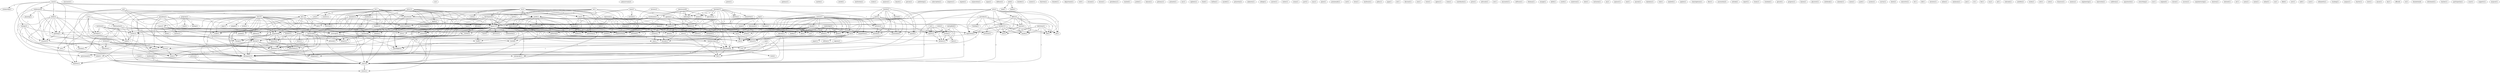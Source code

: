 digraph G {
  runs [ label="runs(3)" ];
  scholarship [ label="scholarship(1)" ];
  conference [ label="conference(5)" ];
  holds [ label="holds(2)" ];
  design [ label="design(3)" ];
  meeting [ label="meeting(1)" ];
  launch [ label="launch(1)" ];
  summer [ label="summer(2)" ];
  competition [ label="competition(1)" ];
  telephone [ label="telephone(1)" ];
  pasadena [ label="pasadena(1)" ];
  space [ label="space(72)" ];
  coverage [ label="coverage(5)" ];
  aerospace [ label="aerospace(12)" ];
  year [ label="year(19)" ];
  insurance [ label="insurance(1)" ];
  avenue [ label="avenue(2)" ];
  email [ label="email(2)" ];
  odyssey [ label="odyssey(1)" ];
  edu [ label="edu(3)" ];
  athena [ label="athena(1)" ];
  phone [ label="phone(1)" ];
  fax [ label="fax(3)" ];
  ma [ label="ma(2)" ];
  contact [ label="contact(1)" ];
  mit [ label="mit(3)" ];
  faq [ label="faq(3)" ];
  name [ label="name(1)" ];
  document [ label="document(1)" ];
  detail [ label="detail(1)" ];
  become [ label="become(1)" ];
  astronaut [ label="astronaut(1)" ];
  archive [ label="archive(1)" ];
  pub [ label="pub(1)" ];
  sz [ label="sz(1)" ];
  pennsylvania [ label="pennsylvania(3)" ];
  power [ label="power(1)" ];
  palomar [ label="palomar(1)" ];
  shuttle [ label="shuttle(2)" ];
  post [ label="post(2)" ];
  payload [ label="payload(1)" ];
  activity [ label="activity(2)" ];
  assessment [ label="assessment(1)" ];
  magazine [ label="magazine(6)" ];
  reports [ label="reports(1)" ];
  mission [ label="mission(3)" ];
  lindley [ label="lindley(1)" ];
  au [ label="au(1)" ];
  csiro [ label="csiro(1)" ];
  dit [ label="dit(1)" ];
  seattle [ label="seattle(1)" ];
  institute [ label="institute(5)" ];
  develops [ label="develops(1)" ];
  needed [ label="needed(2)" ];
  address [ label="address(2)" ];
  variety [ label="variety(2)" ];
  radio [ label="radio(1)" ];
  amateur [ label="amateur(1)" ];
  sewell [ label="sewell(1)" ];
  institution [ label="institution(1)" ];
  study [ label="study(1)" ];
  analysis [ label="analysis(1)" ];
  beach [ label="beach(1)" ];
  dc [ label="dc(1)" ];
  student [ label="student(5)" ];
  country [ label="country(1)" ];
  education [ label="education(4)" ];
  area [ label="area(2)" ];
  member [ label="member(2)" ];
  profit [ label="profit(3)" ];
  understanding [ label="understanding(1)" ];
  chapter [ label="chapter(4)" ];
  support [ label="support(2)" ];
  non [ label="non(2)" ];
  support [ label="support(2)" ];
  organization [ label="organization(4)" ];
  person [ label="person(1)" ];
  membership [ label="membership(10)" ];
  organisation [ label="organisation(2)" ];
  run [ label="run(1)" ];
  publishing [ label="publishing(1)" ];
  cambridge [ label="cambridge(2)" ];
  sw [ label="sw(1)" ];
  information [ label="information(5)" ];
  isu [ label="isu(2)" ];
  level [ label="level(1)" ];
  development [ label="development(7)" ];
  exploration [ label="exploration(4)" ];
  research [ label="research(6)" ];
  graduate [ label="graduate(1)" ];
  isunet [ label="isunet(1)" ];
  se [ label="se(1)" ];
  subscription [ label="subscription(1)" ];
  congress [ label="congress(1)" ];
  eugene [ label="eugene(1)" ];
  corporation [ label="corporation(1)" ];
  sagan [ label="sagan(1)" ];
  defense [ label="defense(2)" ];
  neill [ label="neill(2)" ];
  took [ label="took(1)" ];
  death [ label="death(1)" ];
  planning [ label="planning(1)" ];
  source [ label="source(2)" ];
  government [ label="government(2)" ];
  boulder [ label="boulder(1)" ];
  county [ label="county(1)" ];
  provides [ label="provides(3)" ];
  funding [ label="funding(1)" ];
  search [ label="search(2)" ];
  health [ label="health(1)" ];
  legislation [ label="legislation(2)" ];
  cost [ label="cost(1)" ];
  life [ label="life(2)" ];
  pasadena [ label="pasadena(1)" ];
  function [ label="function(1)" ];
  founder [ label="founder(1)" ];
  department [ label="department(1)" ];
  wsf [ label="wsf(1)" ];
  resume [ label="resume(1)" ];
  lesson [ label="lesson(1)" ];
  presidency [ label="presidency(1)" ];
  wanted [ label="wanted(1)" ];
  news [ label="news(12)" ];
  depth [ label="depth(2)" ];
  bi [ label="bi(2)" ];
  system [ label="system(2)" ];
  overview [ label="overview(1)" ];
  paragraph [ label="paragraph(1)" ];
  column [ label="column(1)" ];
  product [ label="product(1)" ];
  business [ label="business(6)" ];
  covers [ label="covers(1)" ];
  spaceflight [ label="spaceflight(3)" ];
  probe [ label="probe(1)" ];
  aviation [ label="aviation(2)" ];
  art [ label="art(1)" ];
  reference [ label="reference(1)" ];
  state [ label="state(1)" ];
  publishes [ label="publishes(10)" ];
  program [ label="program(2)" ];
  send [ label="send(1)" ];
  mining [ label="mining(1)" ];
  mass [ label="mass(2)" ];
  process [ label="process(2)" ];
  money [ label="money(2)" ];
  henson [ label="henson(1)" ];
  potomac [ label="potomac(1)" ];
  promote [ label="promote(1)" ];
  unc [ label="unc(1)" ];
  updates [ label="updates(1)" ];
  fund [ label="fund(1)" ];
  interstellar [ label="interstellar(2)" ];
  called [ label="called(1)" ];
  hotline [ label="hotline(1)" ];
  represent [ label="represent(1)" ];
  company [ label="company(1)" ];
  industry [ label="industry(5)" ];
  viewpoint [ label="viewpoint(1)" ];
  market [ label="market(1)" ];
  princeton [ label="princeton(3)" ];
  unknown [ label="unknown(1)" ];
  history [ label="history(1)" ];
  book [ label="book(1)" ];
  interest [ label="interest(3)" ];
  man [ label="man(1)" ];
  altitude [ label="altitude(1)" ];
  station [ label="station(2)" ];
  college [ label="college(1)" ];
  answer [ label="answer(1)" ];
  center [ label="center(1)" ];
  nj [ label="nj(2)" ];
  trade [ label="trade(1)" ];
  journal [ label="journal(7)" ];
  ocean [ label="ocean(1)" ];
  newsletter [ label="newsletter(8)" ];
  part [ label="part(2)" ];
  mac [ label="mac(1)" ];
  place [ label="place(1)" ];
  box [ label="box(10)" ];
  group [ label="group(7)" ];
  spacecraft [ label="spacecraft(2)" ];
  copy [ label="copy(1)" ];
  sail [ label="sail(1)" ];
  sample [ label="sample(1)" ];
  project [ label="project(1)" ];
  charge [ label="charge(1)" ];
  write [ label="write(1)" ];
  avenue [ label="avenue(1)" ];
  promenade [ label="promenade(1)" ];
  carl [ label="carl(1)" ];
  spacepac [ label="spacepac(4)" ];
  committee [ label="committee(1)" ];
  coordinate [ label="coordinate(2)" ];
  election [ label="election(1)" ];
  lobbying [ label="lobbying(2)" ];
  operates [ label="operates(2)" ];
  action [ label="action(1)" ];
  term [ label="term(1)" ];
  hardware [ label="hardware(1)" ];
  policy [ label="policy(1)" ];
  page [ label="page(1)" ];
  mt [ label="mt(1)" ];
  discount [ label="discount(1)" ];
  suite [ label="suite(2)" ];
  va [ label="va(2)" ];
  arm [ label="arm(1)" ];
  university [ label="university(3)" ];
  conduct [ label="conduct(1)" ];
  voice [ label="voice(1)" ];
  agency [ label="agency(1)" ];
  nasa [ label="nasa(2)" ];
  version [ label="version(1)" ];
  agenda [ label="agenda(2)" ];
  network [ label="network(1)" ];
  teach [ label="teach(1)" ];
  staff [ label="staff(1)" ];
  amended [ label="amended(1)" ];
  advocacy [ label="advocacy(1)" ];
  colonization [ label="colonization(1)" ];
  science [ label="science(1)" ];
  world [ label="world(6)" ];
  include [ label="include(1)" ];
  room [ label="room(1)" ];
  session [ label="session(1)" ];
  gathering [ label="gathering(1)" ];
  conduit [ label="conduit(1)" ];
  coordinates [ label="coordinates(1)" ];
  spacepac [ label="spacepac(1)" ];
  hosts [ label="hosts(1)" ];
  price [ label="price(1)" ];
  asera [ label="asera(1)" ];
  advocate [ label="advocate(1)" ];
  nw [ label="nw(1)" ];
  encounter [ label="encounter(1)" ];
  software [ label="software(1)" ];
  edition [ label="edition(1)" ];
  paper [ label="paper(1)" ];
  freeman [ label="freeman(1)" ];
  orange [ label="orange(1)" ];
  keith [ label="keith(1)" ];
  youth [ label="youth(1)" ];
  montrose [ label="montrose(1)" ];
  acts [ label="acts(1)" ];
  offers [ label="offers(3)" ];
  society [ label="society(11)" ];
  job [ label="job(1)" ];
  date [ label="date(1)" ];
  inclusion [ label="inclusion(1)" ];
  earth [ label="earth(2)" ];
  aia [ label="aia(1)" ];
  sponsor [ label="sponsor(1)" ];
  approx [ label="approx(2)" ];
  yr [ label="yr(3)" ];
  seal [ label="seal(1)" ];
  anyone [ label="anyone(1)" ];
  daedalus [ label="daedalus(1)" ];
  club [ label="club(1)" ];
  lambeth [ label="lambeth(1)" ];
  update [ label="update(1)" ];
  clearinghouse [ label="clearinghouse(1)" ];
  spacecause [ label="spacecause(6)" ];
  floor [ label="floor(1)" ];
  road [ label="road(3)" ];
  association [ label="association(3)" ];
  outlook [ label="outlook(1)" ];
  report [ label="report(1)" ];
  po [ label="po(4)" ];
  treaty [ label="treaty(1)" ];
  rosedale [ label="rosedale(1)" ];
  gerard [ label="gerard(1)" ];
  progress [ label="progress(1)" ];
  liaison [ label="liaison(1)" ];
  work [ label="work(1)" ];
  nss [ label="nss(1)" ];
  physicist [ label="physicist(1)" ];
  seds [ label="seds(1)" ];
  handbook [ label="handbook(3)" ];
  notebook [ label="notebook(1)" ];
  calendar [ label="calendar(1)" ];
  moon [ label="moon(1)" ];
  park [ label="park(1)" ];
  carolyn [ label="carolyn(1)" ];
  family [ label="family(2)" ];
  survey [ label="survey(1)" ];
  know [ label="know(1)" ];
  leech [ label="leech(2)" ];
  executive [ label="executive(1)" ];
  dr [ label="dr(1)" ];
  hill [ label="hill(1)" ];
  springfield [ label="springfield(2)" ];
  individual [ label="individual(1)" ];
  investor [ label="investor(1)" ];
  frontier [ label="frontier(2)" ];
  online [ label="online(1)" ];
  minimum [ label="minimum(1)" ];
  jon [ label="jon(1)" ];
  st [ label="st(1)" ];
  fee [ label="fee(1)" ];
  activist [ label="activist(3)" ];
  esa [ label="esa(1)" ];
  ad [ label="ad(1)" ];
  colorado [ label="colorado(1)" ];
  satellite [ label="satellite(2)" ];
  works [ label="works(1)" ];
  seti [ label="seti(1)" ];
  technology [ label="technology(5)" ];
  ryde [ label="ryde(1)" ];
  francisco [ label="francisco(1)" ];
  monica [ label="monica(1)" ];
  engineering [ label="engineering(1)" ];
  innovation [ label="innovation(1)" ];
  california [ label="california(1)" ];
  spacewatch [ label="spacewatch(1)" ];
  everything [ label="everything(1)" ];
  mc [ label="mc(1)" ];
  england [ label="england(1)" ];
  dyson [ label="dyson(1)" ];
  success [ label="success(1)" ];
  manufacturing [ label="manufacturing(1)" ];
  houston [ label="houston(1)" ];
  internet [ label="internet(1)" ];
  air [ label="air(1)" ];
  santa [ label="santa(1)" ];
  union [ label="union(1)" ];
  enfant [ label="enfant(1)" ];
  un [ label="un(1)" ];
  field [ label="field(1)" ];
  nsw [ label="nsw(1)" ];
  mill [ label="mill(1)" ];
  care [ label="care(1)" ];
  willamette [ label="willamette(1)" ];
  tracking [ label="tracking(1)" ];
  campus [ label="campus(1)" ];
  charter [ label="charter(1)" ];
  west [ label="west(1)" ];
  amsat [ label="amsat(1)" ];
  sky [ label="sky(1)" ];
  office [ label="office(6)" ];
  co [ label="co(2)" ];
  foundation [ label="foundation(6)" ];
  retirement [ label="retirement(1)" ];
  teacher [ label="teacher(1)" ];
  participation [ label="participation(1)" ];
  coast [ label="coast(1)" ];
  supports [ label="supports(1)" ];
  mcgraw [ label="mcgraw(1)" ];
  runs -> scholarship [ label="1" ];
  runs -> conference [ label="1" ];
  runs -> holds [ label="1" ];
  runs -> design [ label="1" ];
  runs -> meeting [ label="1" ];
  runs -> launch [ label="1" ];
  runs -> summer [ label="1" ];
  runs -> competition [ label="1" ];
  runs -> telephone [ label="1" ];
  pasadena -> space [ label="1" ];
  pasadena -> coverage [ label="1" ];
  pasadena -> aerospace [ label="1" ];
  pasadena -> year [ label="1" ];
  avenue -> email [ label="1" ];
  avenue -> odyssey [ label="1" ];
  avenue -> edu [ label="1" ];
  avenue -> athena [ label="1" ];
  avenue -> phone [ label="1" ];
  avenue -> fax [ label="1" ];
  avenue -> ma [ label="1" ];
  avenue -> contact [ label="1" ];
  avenue -> mit [ label="1" ];
  avenue -> year [ label="1" ];
  faq -> name [ label="1" ];
  faq -> document [ label="1" ];
  faq -> space [ label="1" ];
  faq -> detail [ label="1" ];
  faq -> become [ label="1" ];
  faq -> astronaut [ label="1" ];
  faq -> archive [ label="1" ];
  faq -> pub [ label="1" ];
  shuttle -> post [ label="1" ];
  shuttle -> payload [ label="1" ];
  shuttle -> activity [ label="1" ];
  shuttle -> assessment [ label="1" ];
  shuttle -> launch [ label="1" ];
  shuttle -> magazine [ label="1" ];
  shuttle -> reports [ label="1" ];
  shuttle -> mission [ label="1" ];
  shuttle -> telephone [ label="1" ];
  email -> lindley [ label="1" ];
  email -> au [ label="1" ];
  email -> odyssey [ label="1" ];
  email -> edu [ label="1" ];
  email -> athena [ label="1" ];
  email -> csiro [ label="1" ];
  email -> ma [ label="1" ];
  email -> mit [ label="1" ];
  email -> dit [ label="1" ];
  institute -> develops [ label="1" ];
  institute -> needed [ label="1" ];
  institute -> address [ label="1" ];
  institute -> variety [ label="1" ];
  institute -> radio [ label="1" ];
  institute -> amateur [ label="1" ];
  dc -> student [ label="1" ];
  dc -> country [ label="1" ];
  dc -> education [ label="1" ];
  dc -> area [ label="2" ];
  dc -> member [ label="1" ];
  dc -> profit [ label="1" ];
  dc -> space [ label="1" ];
  dc -> develops [ label="1" ];
  dc -> understanding [ label="1" ];
  dc -> chapter [ label="1" ];
  dc -> variety [ label="1" ];
  dc -> support [ label="1" ];
  dc -> non [ label="1" ];
  dc -> radio [ label="1" ];
  dc -> support [ label="1" ];
  dc -> organization [ label="1" ];
  dc -> amateur [ label="1" ];
  student -> membership [ label="1" ];
  student -> organisation [ label="1" ];
  student -> run [ label="1" ];
  cambridge -> odyssey [ label="1" ];
  cambridge -> edu [ label="1" ];
  cambridge -> athena [ label="1" ];
  cambridge -> phone [ label="1" ];
  cambridge -> fax [ label="1" ];
  cambridge -> contact [ label="1" ];
  cambridge -> mit [ label="1" ];
  sw -> information [ label="1" ];
  sw -> develops [ label="1" ];
  sw -> variety [ label="1" ];
  sw -> radio [ label="1" ];
  sw -> amateur [ label="1" ];
  isu -> level [ label="1" ];
  isu -> edu [ label="2" ];
  isu -> development [ label="1" ];
  isu -> education [ label="1" ];
  isu -> phone [ label="1" ];
  isu -> profit [ label="1" ];
  isu -> space [ label="1" ];
  isu -> fax [ label="1" ];
  isu -> exploration [ label="1" ];
  isu -> research [ label="1" ];
  isu -> contact [ label="1" ];
  isu -> non [ label="1" ];
  isu -> graduate [ label="1" ];
  isu -> isunet [ label="2" ];
  se -> education [ label="1" ];
  se -> member [ label="1" ];
  se -> profit [ label="1" ];
  se -> space [ label="1" ];
  se -> understanding [ label="1" ];
  se -> support [ label="1" ];
  se -> non [ label="1" ];
  se -> support [ label="1" ];
  se -> organization [ label="1" ];
  neill -> took [ label="1" ];
  neill -> death [ label="1" ];
  conference -> education [ label="1" ];
  conference -> space [ label="1" ];
  conference -> meeting [ label="1" ];
  conference -> planning [ label="1" ];
  conference -> summer [ label="1" ];
  conference -> source [ label="1" ];
  conference -> government [ label="1" ];
  provides -> funding [ label="1" ];
  provides -> search [ label="2" ];
  provides -> organisation [ label="1" ];
  provides -> health [ label="1" ];
  provides -> legislation [ label="1" ];
  provides -> cost [ label="1" ];
  provides -> life [ label="1" ];
  pasadena -> space [ label="1" ];
  pasadena -> coverage [ label="1" ];
  pasadena -> aerospace [ label="1" ];
  pasadena -> year [ label="1" ];
  news -> depth [ label="1" ];
  news -> bi [ label="2" ];
  news -> space [ label="3" ];
  news -> magazine [ label="1" ];
  news -> system [ label="1" ];
  news -> coverage [ label="1" ];
  news -> overview [ label="1" ];
  news -> paragraph [ label="1" ];
  news -> column [ label="1" ];
  news -> product [ label="1" ];
  news -> business [ label="2" ];
  news -> year [ label="4" ];
  news -> covers [ label="1" ];
  news -> spaceflight [ label="1" ];
  aviation -> art [ label="1" ];
  aviation -> reference [ label="1" ];
  aviation -> source [ label="1" ];
  aviation -> state [ label="1" ];
  aviation -> aerospace [ label="1" ];
  aviation -> publishes [ label="1" ];
  program -> send [ label="1" ];
  program -> mining [ label="1" ];
  program -> edu [ label="1" ];
  program -> mass [ label="1" ];
  program -> isunet [ label="1" ];
  holds -> art [ label="1" ];
  holds -> reference [ label="1" ];
  holds -> space [ label="1" ];
  holds -> meeting [ label="1" ];
  holds -> summer [ label="1" ];
  holds -> source [ label="1" ];
  holds -> state [ label="1" ];
  holds -> aerospace [ label="1" ];
  holds -> publishes [ label="1" ];
  holds -> year [ label="1" ];
  process -> space [ label="1" ];
  process -> money [ label="1" ];
  depth -> spaceflight [ label="1" ];
  design -> meeting [ label="1" ];
  design -> summer [ label="1" ];
  design -> interstellar [ label="1" ];
  design -> called [ label="1" ];
  represent -> space [ label="1" ];
  represent -> company [ label="1" ];
  represent -> industry [ label="1" ];
  represent -> viewpoint [ label="1" ];
  represent -> organization [ label="1" ];
  mass -> history [ label="1" ];
  mass -> book [ label="1" ];
  mass -> magazine [ label="1" ];
  mass -> interest [ label="1" ];
  development -> man [ label="1" ];
  development -> athena [ label="1" ];
  development -> space [ label="1" ];
  development -> altitude [ label="1" ];
  development -> research [ label="2" ];
  development -> ma [ label="1" ];
  development -> station [ label="1" ];
  development -> mit [ label="1" ];
  post -> space [ label="1" ];
  post -> assessment [ label="1" ];
  post -> coverage [ label="1" ];
  post -> reports [ label="1" ];
  post -> aerospace [ label="1" ];
  post -> mission [ label="1" ];
  nj -> bi [ label="1" ];
  nj -> trade [ label="1" ];
  nj -> journal [ label="1" ];
  nj -> magazine [ label="1" ];
  nj -> aerospace [ label="1" ];
  nj -> year [ label="1" ];
  education -> space [ label="2" ];
  education -> exploration [ label="1" ];
  education -> understanding [ label="1" ];
  education -> research [ label="1" ];
  education -> aerospace [ label="1" ];
  bi -> space [ label="2" ];
  bi -> trade [ label="1" ];
  bi -> journal [ label="1" ];
  bi -> newsletter [ label="1" ];
  bi -> magazine [ label="1" ];
  bi -> aerospace [ label="1" ];
  bi -> overview [ label="1" ];
  bi -> business [ label="1" ];
  bi -> year [ label="2" ];
  box -> csiro [ label="1" ];
  box -> space [ label="3" ];
  box -> group [ label="1" ];
  box -> trade [ label="1" ];
  box -> spacecraft [ label="1" ];
  box -> journal [ label="2" ];
  box -> copy [ label="1" ];
  box -> sail [ label="1" ];
  box -> sample [ label="1" ];
  box -> project [ label="1" ];
  box -> variety [ label="1" ];
  box -> newsletter [ label="1" ];
  box -> magazine [ label="2" ];
  box -> charge [ label="1" ];
  box -> coverage [ label="1" ];
  box -> write [ label="1" ];
  box -> aerospace [ label="2" ];
  box -> publishes [ label="1" ];
  box -> year [ label="2" ];
  box -> dit [ label="1" ];
  avenue -> athena [ label="1" ];
  avenue -> phone [ label="1" ];
  avenue -> fax [ label="1" ];
  avenue -> ma [ label="1" ];
  avenue -> contact [ label="1" ];
  avenue -> mit [ label="1" ];
  avenue -> year [ label="1" ];
  spacepac -> committee [ label="1" ];
  spacepac -> coordinate [ label="1" ];
  spacepac -> space [ label="1" ];
  spacepac -> activity [ label="1" ];
  spacepac -> money [ label="1" ];
  spacepac -> election [ label="1" ];
  spacepac -> membership [ label="1" ];
  spacepac -> lobbying [ label="1" ];
  spacepac -> operates [ label="1" ];
  spacepac -> action [ label="1" ];
  suite -> system [ label="1" ];
  suite -> reports [ label="1" ];
  suite -> product [ label="1" ];
  suite -> action [ label="1" ];
  va -> system [ label="1" ];
  va -> reports [ label="1" ];
  va -> product [ label="1" ];
  va -> year [ label="1" ];
  coordinate -> space [ label="1" ];
  coordinate -> activity [ label="1" ];
  coordinate -> university [ label="1" ];
  coordinate -> conduct [ label="1" ];
  member -> group [ label="1" ];
  member -> spacecraft [ label="1" ];
  member -> understanding [ label="1" ];
  member -> sail [ label="1" ];
  member -> project [ label="1" ];
  nasa -> space [ label="1" ];
  nasa -> newsletter [ label="1" ];
  nasa -> station [ label="1" ];
  nasa -> version [ label="1" ];
  nasa -> agenda [ label="1" ];
  profit -> exploration [ label="1" ];
  profit -> understanding [ label="1" ];
  profit -> research [ label="1" ];
  profit -> organisation [ label="1" ];
  profit -> support [ label="1" ];
  profit -> graduate [ label="1" ];
  profit -> university [ label="1" ];
  profit -> support [ label="1" ];
  profit -> organization [ label="1" ];
  profit -> conduct [ label="1" ];
  space -> meeting [ label="1" ];
  space -> group [ label="8" ];
  space -> trade [ label="1" ];
  space -> fax [ label="1" ];
  space -> needed [ label="1" ];
  space -> address [ label="1" ];
  space -> journal [ label="5" ];
  space -> detail [ label="2" ];
  space -> launch [ label="1" ];
  space -> network [ label="1" ];
  space -> research [ label="2" ];
  space -> project [ label="2" ];
  space -> variety [ label="2" ];
  space -> ma [ label="1" ];
  space -> newsletter [ label="3" ];
  space -> contact [ label="1" ];
  space -> magazine [ label="3" ];
  space -> station [ label="3" ];
  space -> source [ label="1" ];
  space -> teach [ label="1" ];
  space -> staff [ label="1" ];
  space -> charge [ label="2" ];
  space -> state [ label="1" ];
  space -> amended [ label="1" ];
  space -> coverage [ label="2" ];
  space -> mit [ label="1" ];
  space -> aerospace [ label="3" ];
  space -> interstellar [ label="4" ];
  space -> advocacy [ label="1" ];
  space -> paragraph [ label="3" ];
  space -> mission [ label="1" ];
  space -> university [ label="1" ];
  space -> publishes [ label="7" ];
  space -> organization [ label="1" ];
  space -> colonization [ label="1" ];
  space -> legislation [ label="1" ];
  space -> science [ label="1" ];
  space -> business [ label="5" ];
  space -> archive [ label="2" ];
  space -> world [ label="1" ];
  space -> include [ label="2" ];
  space -> telephone [ label="1" ];
  space -> year [ label="7" ];
  space -> pub [ label="2" ];
  information -> group [ label="1" ];
  information -> summer [ label="2" ];
  information -> isunet [ label="2" ];
  information -> session [ label="2" ];
  information -> gathering [ label="1" ];
  information -> year [ label="1" ];
  information -> conduit [ label="1" ];
  meeting -> summer [ label="1" ];
  meeting -> staff [ label="1" ];
  activity -> assessment [ label="1" ];
  activity -> reports [ label="1" ];
  activity -> mission [ label="1" ];
  spacepac -> money [ label="1" ];
  spacepac -> election [ label="1" ];
  spacepac -> membership [ label="1" ];
  spacepac -> lobbying [ label="1" ];
  spacepac -> operates [ label="1" ];
  spacepac -> action [ label="1" ];
  group -> journal [ label="1" ];
  group -> network [ label="1" ];
  group -> project [ label="1" ];
  group -> membership [ label="1" ];
  group -> hosts [ label="1" ];
  group -> aerospace [ label="1" ];
  group -> interstellar [ label="1" ];
  group -> publishes [ label="1" ];
  money -> support [ label="1" ];
  money -> support [ label="1" ];
  asera -> journal [ label="1" ];
  asera -> newsletter [ label="1" ];
  asera -> dit [ label="1" ];
  fax -> newsletter [ label="1" ];
  fax -> paragraph [ label="1" ];
  fax -> edition [ label="1" ];
  fax -> paper [ label="1" ];
  exploration -> research [ label="1" ];
  exploration -> ma [ label="1" ];
  exploration -> mit [ label="1" ];
  exploration -> year [ label="1" ];
  spacecraft -> project [ label="1" ];
  spacecraft -> source [ label="1" ];
  spacecraft -> state [ label="1" ];
  spacecraft -> aerospace [ label="1" ];
  spacecraft -> publishes [ label="1" ];
  spacecraft -> year [ label="1" ];
  acts -> industry [ label="1" ];
  acts -> offers [ label="1" ];
  acts -> search [ label="1" ];
  acts -> society [ label="1" ];
  acts -> job [ label="1" ];
  acts -> gathering [ label="1" ];
  acts -> aerospace [ label="1" ];
  acts -> health [ label="1" ];
  acts -> legislation [ label="1" ];
  acts -> cost [ label="1" ];
  acts -> conduit [ label="1" ];
  acts -> life [ label="1" ];
  earth -> search [ label="1" ];
  earth -> coverage [ label="1" ];
  earth -> spaceflight [ label="1" ];
  chapter -> organization [ label="1" ];
  chapter -> world [ label="1" ];
  journal -> source [ label="2" ];
  journal -> state [ label="2" ];
  journal -> aerospace [ label="2" ];
  journal -> interstellar [ label="1" ];
  journal -> publishes [ label="2" ];
  journal -> year [ label="3" ];
  journal -> dit [ label="1" ];
  approx -> yr [ label="1" ];
  industry -> viewpoint [ label="1" ];
  industry -> organization [ label="1" ];
  summer -> isunet [ label="1" ];
  summer -> session [ label="1" ];
  offers -> search [ label="2" ];
  offers -> job [ label="2" ];
  offers -> aerospace [ label="1" ];
  offers -> health [ label="2" ];
  offers -> legislation [ label="2" ];
  offers -> cost [ label="2" ];
  offers -> life [ label="2" ];
  spacecause -> lobbying [ label="2" ];
  spacecause -> newsletter [ label="1" ];
  spacecause -> operates [ label="1" ];
  spacecause -> organization [ label="1" ];
  road -> year [ label="1" ];
  membership -> newsletter [ label="1" ];
  membership -> yr [ label="1" ];
  membership -> aerospace [ label="1" ];
  membership -> year [ label="2" ];
  membership -> dit [ label="1" ];
  search -> health [ label="1" ];
  search -> legislation [ label="1" ];
  search -> cost [ label="1" ];
  search -> life [ label="1" ];
  po -> newsletter [ label="1" ];
  po -> dit [ label="1" ];
  lobbying -> organization [ label="1" ];
  variety -> radio [ label="1" ];
  variety -> charge [ label="1" ];
  variety -> amateur [ label="1" ];
  ma -> contact [ label="1" ];
  ma -> mit [ label="1" ];
  newsletter -> paragraph [ label="2" ];
  newsletter -> work [ label="1" ];
  newsletter -> dit [ label="1" ];
  nss -> organization [ label="1" ];
  nss -> year [ label="1" ];
  nss -> action [ label="1" ];
  seds -> competition [ label="1" ];
  seds -> organization [ label="1" ];
  seds -> world [ label="1" ];
  handbook -> year [ label="1" ];
  organisation -> university [ label="1" ];
  organisation -> conduct [ label="1" ];
  support -> staff [ label="1" ];
  support -> amended [ label="1" ];
  support -> mission [ label="1" ];
  support -> legislation [ label="1" ];
  support -> science [ label="1" ];
  support -> include [ label="2" ];
  non -> graduate [ label="1" ];
  non -> university [ label="1" ];
  non -> support [ label="1" ];
  non -> organization [ label="2" ];
  non -> conduct [ label="1" ];
  magazine -> charge [ label="1" ];
  magazine -> aerospace [ label="1" ];
  magazine -> publishes [ label="1" ];
  magazine -> interest [ label="1" ];
  magazine -> telephone [ label="1" ];
  magazine -> year [ label="1" ];
  magazine -> covers [ label="1" ];
  station -> year [ label="1" ];
  family -> organization [ label="1" ];
  family -> action [ label="1" ];
  society -> job [ label="1" ];
  society -> astronaut [ label="1" ];
  society -> health [ label="1" ];
  society -> legislation [ label="1" ];
  society -> cost [ label="1" ];
  society -> year [ label="2" ];
  society -> life [ label="1" ];
  system -> know [ label="1" ];
  system -> product [ label="1" ];
  source -> state [ label="1" ];
  source -> aerospace [ label="1" ];
  source -> government [ label="1" ];
  springfield -> reports [ label="1" ];
  springfield -> product [ label="1" ];
  springfield -> year [ label="1" ];
  individual -> job [ label="1" ];
  individual -> health [ label="1" ];
  individual -> legislation [ label="1" ];
  individual -> cost [ label="1" ];
  individual -> year [ label="1" ];
  individual -> life [ label="1" ];
  frontier -> interest [ label="1" ];
  activist -> year [ label="1" ];
  coverage -> aerospace [ label="1" ];
  coverage -> spaceflight [ label="1" ];
  technology -> column [ label="1" ];
  technology -> business [ label="1" ];
  technology -> year [ label="1" ];
  reports -> product [ label="1" ];
  aerospace -> year [ label="1" ];
  aerospace -> amateur [ label="1" ];
  agenda -> mission [ label="1" ];
  agenda -> support [ label="1" ];
  agenda -> science [ label="1" ];
  agenda -> include [ label="1" ];
  interstellar -> called [ label="1" ];
  publishes -> telephone [ label="1" ];
  support -> legislation [ label="1" ];
  support -> science [ label="1" ];
  support -> include [ label="2" ];
  organization -> world [ label="1" ];
  legislation -> include [ label="1" ];
  business -> year [ label="1" ];
  archive -> pub [ label="1" ];
  world -> spaceflight [ label="1" ];
  year -> covers [ label="1" ];
}
